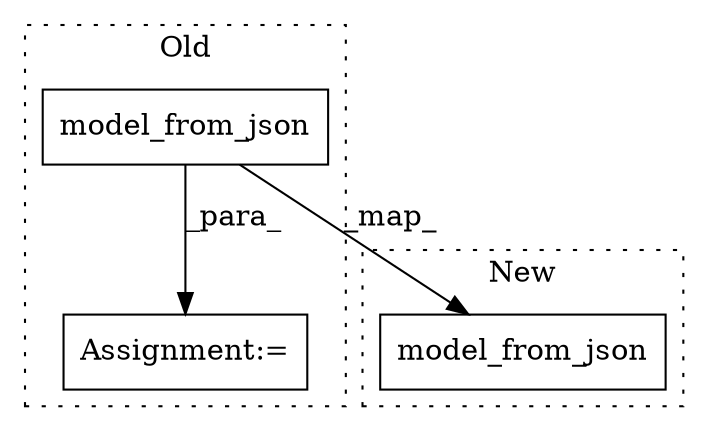 digraph G {
subgraph cluster0 {
1 [label="model_from_json" a="32" s="18050,18074" l="16,1" shape="box"];
3 [label="Assignment:=" a="7" s="18049" l="1" shape="box"];
label = "Old";
style="dotted";
}
subgraph cluster1 {
2 [label="model_from_json" a="32" s="17742,17766" l="16,1" shape="box"];
label = "New";
style="dotted";
}
1 -> 3 [label="_para_"];
1 -> 2 [label="_map_"];
}